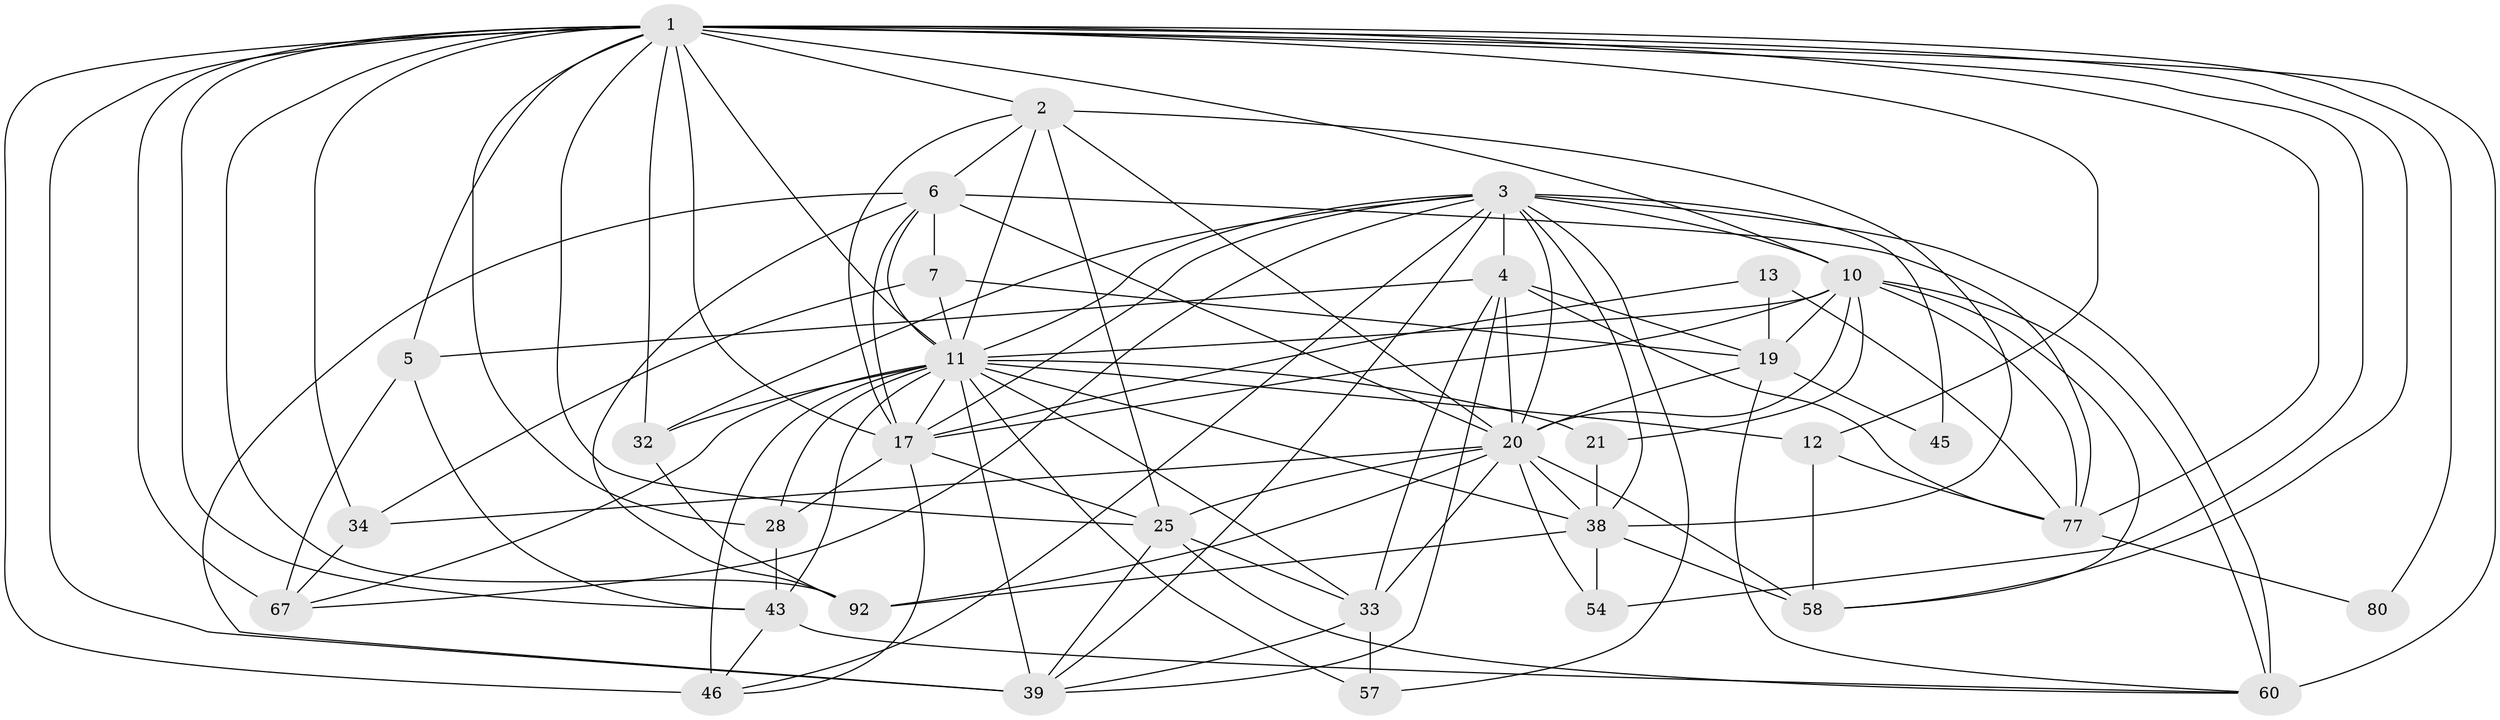// original degree distribution, {10: 0.008928571428571428, 7: 0.0625, 4: 0.2857142857142857, 5: 0.16964285714285715, 3: 0.2857142857142857, 2: 0.125, 6: 0.0625}
// Generated by graph-tools (version 1.1) at 2025/18/03/04/25 18:18:51]
// undirected, 33 vertices, 110 edges
graph export_dot {
graph [start="1"]
  node [color=gray90,style=filled];
  1 [super="+75+14+8+16"];
  2 [super="+9"];
  3 [super="+37+29"];
  4 [super="+15"];
  5;
  6 [super="+103"];
  7;
  10 [super="+72+90+62+50"];
  11 [super="+48+22+18"];
  12 [super="+55"];
  13 [super="+23"];
  17 [super="+66+56+31+40"];
  19 [super="+100"];
  20 [super="+73+84+26+42+27"];
  21 [super="+86"];
  25 [super="+109+107"];
  28 [super="+41"];
  32 [super="+70"];
  33 [super="+69+99"];
  34 [super="+59+101+82"];
  38 [super="+85"];
  39 [super="+78"];
  43 [super="+51"];
  45;
  46 [super="+81+63"];
  54;
  57;
  58 [super="+61"];
  60 [super="+105"];
  67 [super="+76"];
  77 [super="+98+96"];
  80;
  92 [super="+94"];
  1 -- 5;
  1 -- 39;
  1 -- 25;
  1 -- 32 [weight=2];
  1 -- 17 [weight=5];
  1 -- 60 [weight=2];
  1 -- 12 [weight=2];
  1 -- 46 [weight=2];
  1 -- 2;
  1 -- 34;
  1 -- 67 [weight=2];
  1 -- 43;
  1 -- 77;
  1 -- 58;
  1 -- 92 [weight=3];
  1 -- 80;
  1 -- 54;
  1 -- 10;
  1 -- 11;
  1 -- 28 [weight=2];
  2 -- 25 [weight=3];
  2 -- 38;
  2 -- 20;
  2 -- 11;
  2 -- 6;
  2 -- 17;
  3 -- 4 [weight=2];
  3 -- 32;
  3 -- 45;
  3 -- 67;
  3 -- 38;
  3 -- 46;
  3 -- 17 [weight=2];
  3 -- 20 [weight=2];
  3 -- 57;
  3 -- 60;
  3 -- 11;
  3 -- 10;
  3 -- 39;
  4 -- 19;
  4 -- 20;
  4 -- 33;
  4 -- 5;
  4 -- 39 [weight=2];
  4 -- 77;
  5 -- 67;
  5 -- 43;
  6 -- 7;
  6 -- 20;
  6 -- 92;
  6 -- 77;
  6 -- 11;
  6 -- 17;
  6 -- 39;
  7 -- 19;
  7 -- 11;
  7 -- 34;
  10 -- 20 [weight=3];
  10 -- 60;
  10 -- 19 [weight=2];
  10 -- 58;
  10 -- 77;
  10 -- 11;
  10 -- 17;
  10 -- 21;
  11 -- 67;
  11 -- 21 [weight=2];
  11 -- 32;
  11 -- 39 [weight=3];
  11 -- 12;
  11 -- 43;
  11 -- 46 [weight=2];
  11 -- 17 [weight=3];
  11 -- 28;
  11 -- 38;
  11 -- 57;
  11 -- 33;
  12 -- 77;
  12 -- 58;
  13 -- 17;
  13 -- 19;
  13 -- 77;
  17 -- 25;
  17 -- 28;
  17 -- 46;
  19 -- 60;
  19 -- 20 [weight=2];
  19 -- 45;
  20 -- 33;
  20 -- 38;
  20 -- 58;
  20 -- 34;
  20 -- 25;
  20 -- 54;
  20 -- 92;
  21 -- 38;
  25 -- 60;
  25 -- 33;
  25 -- 39;
  28 -- 43;
  32 -- 92;
  33 -- 39;
  33 -- 57;
  34 -- 67;
  38 -- 58 [weight=2];
  38 -- 54;
  38 -- 92;
  43 -- 60;
  43 -- 46;
  77 -- 80 [weight=2];
}
